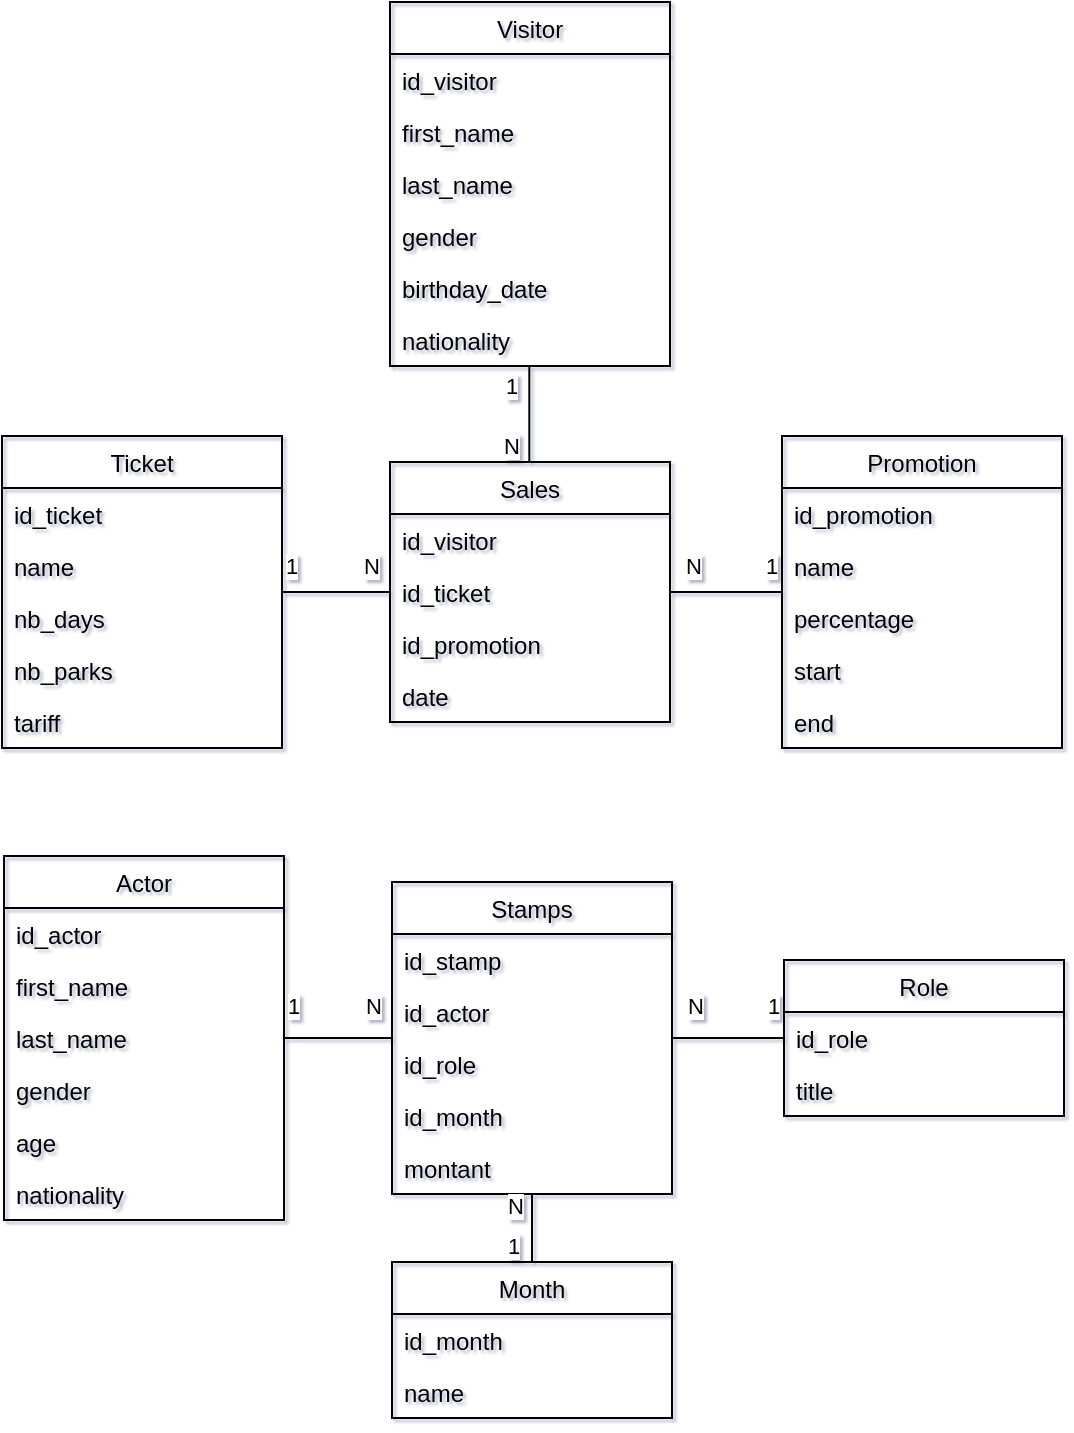 <mxfile version="14.1.1" type="github">
  <diagram id="Gc_nr3nqD1UqylMgdgpt" name="Page-1">
    <mxGraphModel dx="1028" dy="475" grid="0" gridSize="10" guides="1" tooltips="1" connect="1" arrows="1" fold="1" page="1" pageScale="1" pageWidth="827" pageHeight="1169" math="0" shadow="1">
      <root>
        <mxCell id="0" />
        <mxCell id="1" parent="0" />
        <mxCell id="GUK4w0FODhwQLDd7Hjua-1" value="Sales" style="swimlane;fontStyle=0;childLayout=stackLayout;horizontal=1;startSize=26;fillColor=none;horizontalStack=0;resizeParent=1;resizeParentMax=0;resizeLast=0;collapsible=1;marginBottom=0;shadow=0;" parent="1" vertex="1">
          <mxGeometry x="343" y="360" width="140" height="130" as="geometry">
            <mxRectangle x="210" y="180" width="60" height="26" as="alternateBounds" />
          </mxGeometry>
        </mxCell>
        <mxCell id="GUK4w0FODhwQLDd7Hjua-2" value="id_visitor" style="text;strokeColor=none;fillColor=none;align=left;verticalAlign=top;spacingLeft=4;spacingRight=4;overflow=hidden;rotatable=0;points=[[0,0.5],[1,0.5]];portConstraint=eastwest;shadow=0;" parent="GUK4w0FODhwQLDd7Hjua-1" vertex="1">
          <mxGeometry y="26" width="140" height="26" as="geometry" />
        </mxCell>
        <mxCell id="GUK4w0FODhwQLDd7Hjua-3" value="id_ticket" style="text;strokeColor=none;fillColor=none;align=left;verticalAlign=top;spacingLeft=4;spacingRight=4;overflow=hidden;rotatable=0;points=[[0,0.5],[1,0.5]];portConstraint=eastwest;shadow=0;" parent="GUK4w0FODhwQLDd7Hjua-1" vertex="1">
          <mxGeometry y="52" width="140" height="26" as="geometry" />
        </mxCell>
        <mxCell id="GUK4w0FODhwQLDd7Hjua-4" value="id_promotion" style="text;strokeColor=none;fillColor=none;align=left;verticalAlign=top;spacingLeft=4;spacingRight=4;overflow=hidden;rotatable=0;points=[[0,0.5],[1,0.5]];portConstraint=eastwest;shadow=0;" parent="GUK4w0FODhwQLDd7Hjua-1" vertex="1">
          <mxGeometry y="78" width="140" height="26" as="geometry" />
        </mxCell>
        <mxCell id="GUK4w0FODhwQLDd7Hjua-5" value="date" style="text;strokeColor=none;fillColor=none;align=left;verticalAlign=top;spacingLeft=4;spacingRight=4;overflow=hidden;rotatable=0;points=[[0,0.5],[1,0.5]];portConstraint=eastwest;shadow=0;" parent="GUK4w0FODhwQLDd7Hjua-1" vertex="1">
          <mxGeometry y="104" width="140" height="26" as="geometry" />
        </mxCell>
        <mxCell id="GUK4w0FODhwQLDd7Hjua-9" value="Ticket" style="swimlane;fontStyle=0;childLayout=stackLayout;horizontal=1;startSize=26;fillColor=none;horizontalStack=0;resizeParent=1;resizeParentMax=0;resizeLast=0;collapsible=1;marginBottom=0;shadow=0;" parent="1" vertex="1">
          <mxGeometry x="149" y="347" width="140" height="156" as="geometry">
            <mxRectangle x="210" y="180" width="60" height="26" as="alternateBounds" />
          </mxGeometry>
        </mxCell>
        <mxCell id="GUK4w0FODhwQLDd7Hjua-11" value="id_ticket" style="text;strokeColor=none;fillColor=none;align=left;verticalAlign=top;spacingLeft=4;spacingRight=4;overflow=hidden;rotatable=0;points=[[0,0.5],[1,0.5]];portConstraint=eastwest;shadow=0;" parent="GUK4w0FODhwQLDd7Hjua-9" vertex="1">
          <mxGeometry y="26" width="140" height="26" as="geometry" />
        </mxCell>
        <mxCell id="GUK4w0FODhwQLDd7Hjua-10" value="name" style="text;strokeColor=none;fillColor=none;align=left;verticalAlign=top;spacingLeft=4;spacingRight=4;overflow=hidden;rotatable=0;points=[[0,0.5],[1,0.5]];portConstraint=eastwest;shadow=0;" parent="GUK4w0FODhwQLDd7Hjua-9" vertex="1">
          <mxGeometry y="52" width="140" height="26" as="geometry" />
        </mxCell>
        <mxCell id="GUK4w0FODhwQLDd7Hjua-12" value="nb_days" style="text;strokeColor=none;fillColor=none;align=left;verticalAlign=top;spacingLeft=4;spacingRight=4;overflow=hidden;rotatable=0;points=[[0,0.5],[1,0.5]];portConstraint=eastwest;shadow=0;" parent="GUK4w0FODhwQLDd7Hjua-9" vertex="1">
          <mxGeometry y="78" width="140" height="26" as="geometry" />
        </mxCell>
        <mxCell id="GUK4w0FODhwQLDd7Hjua-13" value="nb_parks" style="text;strokeColor=none;fillColor=none;align=left;verticalAlign=top;spacingLeft=4;spacingRight=4;overflow=hidden;rotatable=0;points=[[0,0.5],[1,0.5]];portConstraint=eastwest;shadow=0;" parent="GUK4w0FODhwQLDd7Hjua-9" vertex="1">
          <mxGeometry y="104" width="140" height="26" as="geometry" />
        </mxCell>
        <mxCell id="GUK4w0FODhwQLDd7Hjua-44" value="tariff" style="text;strokeColor=none;fillColor=none;align=left;verticalAlign=top;spacingLeft=4;spacingRight=4;overflow=hidden;rotatable=0;points=[[0,0.5],[1,0.5]];portConstraint=eastwest;shadow=0;" parent="GUK4w0FODhwQLDd7Hjua-9" vertex="1">
          <mxGeometry y="130" width="140" height="26" as="geometry" />
        </mxCell>
        <mxCell id="GUK4w0FODhwQLDd7Hjua-14" value="Promotion" style="swimlane;fontStyle=0;childLayout=stackLayout;horizontal=1;startSize=26;fillColor=none;horizontalStack=0;resizeParent=1;resizeParentMax=0;resizeLast=0;collapsible=1;marginBottom=0;shadow=0;" parent="1" vertex="1">
          <mxGeometry x="539" y="347" width="140" height="156" as="geometry">
            <mxRectangle x="210" y="180" width="60" height="26" as="alternateBounds" />
          </mxGeometry>
        </mxCell>
        <mxCell id="GUK4w0FODhwQLDd7Hjua-15" value="id_promotion" style="text;strokeColor=none;fillColor=none;align=left;verticalAlign=top;spacingLeft=4;spacingRight=4;overflow=hidden;rotatable=0;points=[[0,0.5],[1,0.5]];portConstraint=eastwest;shadow=0;" parent="GUK4w0FODhwQLDd7Hjua-14" vertex="1">
          <mxGeometry y="26" width="140" height="26" as="geometry" />
        </mxCell>
        <mxCell id="GUK4w0FODhwQLDd7Hjua-16" value="name" style="text;strokeColor=none;fillColor=none;align=left;verticalAlign=top;spacingLeft=4;spacingRight=4;overflow=hidden;rotatable=0;points=[[0,0.5],[1,0.5]];portConstraint=eastwest;shadow=0;" parent="GUK4w0FODhwQLDd7Hjua-14" vertex="1">
          <mxGeometry y="52" width="140" height="26" as="geometry" />
        </mxCell>
        <mxCell id="GUK4w0FODhwQLDd7Hjua-17" value="percentage" style="text;strokeColor=none;fillColor=none;align=left;verticalAlign=top;spacingLeft=4;spacingRight=4;overflow=hidden;rotatable=0;points=[[0,0.5],[1,0.5]];portConstraint=eastwest;shadow=0;" parent="GUK4w0FODhwQLDd7Hjua-14" vertex="1">
          <mxGeometry y="78" width="140" height="26" as="geometry" />
        </mxCell>
        <mxCell id="GUK4w0FODhwQLDd7Hjua-18" value="start" style="text;strokeColor=none;fillColor=none;align=left;verticalAlign=top;spacingLeft=4;spacingRight=4;overflow=hidden;rotatable=0;points=[[0,0.5],[1,0.5]];portConstraint=eastwest;shadow=0;" parent="GUK4w0FODhwQLDd7Hjua-14" vertex="1">
          <mxGeometry y="104" width="140" height="26" as="geometry" />
        </mxCell>
        <mxCell id="GUK4w0FODhwQLDd7Hjua-47" value="end" style="text;strokeColor=none;fillColor=none;align=left;verticalAlign=top;spacingLeft=4;spacingRight=4;overflow=hidden;rotatable=0;points=[[0,0.5],[1,0.5]];portConstraint=eastwest;shadow=0;" parent="GUK4w0FODhwQLDd7Hjua-14" vertex="1">
          <mxGeometry y="130" width="140" height="26" as="geometry" />
        </mxCell>
        <mxCell id="GUK4w0FODhwQLDd7Hjua-19" value="Visitor" style="swimlane;fontStyle=0;childLayout=stackLayout;horizontal=1;startSize=26;fillColor=none;horizontalStack=0;resizeParent=1;resizeParentMax=0;resizeLast=0;collapsible=1;marginBottom=0;shadow=0;" parent="1" vertex="1">
          <mxGeometry x="343" y="130" width="140" height="182" as="geometry">
            <mxRectangle x="210" y="180" width="60" height="26" as="alternateBounds" />
          </mxGeometry>
        </mxCell>
        <mxCell id="GUK4w0FODhwQLDd7Hjua-20" value="id_visitor" style="text;strokeColor=none;fillColor=none;align=left;verticalAlign=top;spacingLeft=4;spacingRight=4;overflow=hidden;rotatable=0;points=[[0,0.5],[1,0.5]];portConstraint=eastwest;shadow=0;" parent="GUK4w0FODhwQLDd7Hjua-19" vertex="1">
          <mxGeometry y="26" width="140" height="26" as="geometry" />
        </mxCell>
        <mxCell id="GUK4w0FODhwQLDd7Hjua-21" value="first_name" style="text;strokeColor=none;fillColor=none;align=left;verticalAlign=top;spacingLeft=4;spacingRight=4;overflow=hidden;rotatable=0;points=[[0,0.5],[1,0.5]];portConstraint=eastwest;shadow=0;" parent="GUK4w0FODhwQLDd7Hjua-19" vertex="1">
          <mxGeometry y="52" width="140" height="26" as="geometry" />
        </mxCell>
        <mxCell id="GUK4w0FODhwQLDd7Hjua-22" value="last_name" style="text;strokeColor=none;fillColor=none;align=left;verticalAlign=top;spacingLeft=4;spacingRight=4;overflow=hidden;rotatable=0;points=[[0,0.5],[1,0.5]];portConstraint=eastwest;shadow=0;" parent="GUK4w0FODhwQLDd7Hjua-19" vertex="1">
          <mxGeometry y="78" width="140" height="26" as="geometry" />
        </mxCell>
        <mxCell id="GUK4w0FODhwQLDd7Hjua-23" value="gender" style="text;strokeColor=none;fillColor=none;align=left;verticalAlign=top;spacingLeft=4;spacingRight=4;overflow=hidden;rotatable=0;points=[[0,0.5],[1,0.5]];portConstraint=eastwest;shadow=0;" parent="GUK4w0FODhwQLDd7Hjua-19" vertex="1">
          <mxGeometry y="104" width="140" height="26" as="geometry" />
        </mxCell>
        <mxCell id="GUK4w0FODhwQLDd7Hjua-45" value="birthday_date" style="text;strokeColor=none;fillColor=none;align=left;verticalAlign=top;spacingLeft=4;spacingRight=4;overflow=hidden;rotatable=0;points=[[0,0.5],[1,0.5]];portConstraint=eastwest;shadow=0;" parent="GUK4w0FODhwQLDd7Hjua-19" vertex="1">
          <mxGeometry y="130" width="140" height="26" as="geometry" />
        </mxCell>
        <mxCell id="GUK4w0FODhwQLDd7Hjua-46" value="nationality" style="text;strokeColor=none;fillColor=none;align=left;verticalAlign=top;spacingLeft=4;spacingRight=4;overflow=hidden;rotatable=0;points=[[0,0.5],[1,0.5]];portConstraint=eastwest;shadow=0;" parent="GUK4w0FODhwQLDd7Hjua-19" vertex="1">
          <mxGeometry y="156" width="140" height="26" as="geometry" />
        </mxCell>
        <mxCell id="GUK4w0FODhwQLDd7Hjua-51" value="" style="endArrow=none;html=1;edgeStyle=orthogonalEdgeStyle;shadow=0;" parent="GUK4w0FODhwQLDd7Hjua-19" edge="1">
          <mxGeometry relative="1" as="geometry">
            <mxPoint x="69.66" y="182" as="sourcePoint" />
            <mxPoint x="69.66" y="230" as="targetPoint" />
          </mxGeometry>
        </mxCell>
        <mxCell id="GUK4w0FODhwQLDd7Hjua-52" value="1" style="edgeLabel;resizable=0;html=1;align=left;verticalAlign=bottom;shadow=0;" parent="GUK4w0FODhwQLDd7Hjua-51" connectable="0" vertex="1">
          <mxGeometry x="-1" relative="1" as="geometry">
            <mxPoint x="-13.66" y="18" as="offset" />
          </mxGeometry>
        </mxCell>
        <mxCell id="GUK4w0FODhwQLDd7Hjua-53" value="N" style="edgeLabel;resizable=0;html=1;align=right;verticalAlign=bottom;shadow=0;" parent="GUK4w0FODhwQLDd7Hjua-51" connectable="0" vertex="1">
          <mxGeometry x="1" relative="1" as="geometry">
            <mxPoint x="-3.66" as="offset" />
          </mxGeometry>
        </mxCell>
        <mxCell id="GUK4w0FODhwQLDd7Hjua-24" value="Stamps" style="swimlane;fontStyle=0;childLayout=stackLayout;horizontal=1;startSize=26;fillColor=none;horizontalStack=0;resizeParent=1;resizeParentMax=0;resizeLast=0;collapsible=1;marginBottom=0;shadow=0;" parent="1" vertex="1">
          <mxGeometry x="344" y="570" width="140" height="156" as="geometry">
            <mxRectangle x="210" y="180" width="60" height="26" as="alternateBounds" />
          </mxGeometry>
        </mxCell>
        <mxCell id="GUK4w0FODhwQLDd7Hjua-25" value="id_stamp" style="text;strokeColor=none;fillColor=none;align=left;verticalAlign=top;spacingLeft=4;spacingRight=4;overflow=hidden;rotatable=0;points=[[0,0.5],[1,0.5]];portConstraint=eastwest;shadow=0;" parent="GUK4w0FODhwQLDd7Hjua-24" vertex="1">
          <mxGeometry y="26" width="140" height="26" as="geometry" />
        </mxCell>
        <mxCell id="GUK4w0FODhwQLDd7Hjua-26" value="id_actor" style="text;strokeColor=none;fillColor=none;align=left;verticalAlign=top;spacingLeft=4;spacingRight=4;overflow=hidden;rotatable=0;points=[[0,0.5],[1,0.5]];portConstraint=eastwest;shadow=0;" parent="GUK4w0FODhwQLDd7Hjua-24" vertex="1">
          <mxGeometry y="52" width="140" height="26" as="geometry" />
        </mxCell>
        <mxCell id="GUK4w0FODhwQLDd7Hjua-27" value="id_role" style="text;strokeColor=none;fillColor=none;align=left;verticalAlign=top;spacingLeft=4;spacingRight=4;overflow=hidden;rotatable=0;points=[[0,0.5],[1,0.5]];portConstraint=eastwest;shadow=0;" parent="GUK4w0FODhwQLDd7Hjua-24" vertex="1">
          <mxGeometry y="78" width="140" height="26" as="geometry" />
        </mxCell>
        <mxCell id="GUK4w0FODhwQLDd7Hjua-28" value="id_month" style="text;strokeColor=none;fillColor=none;align=left;verticalAlign=top;spacingLeft=4;spacingRight=4;overflow=hidden;rotatable=0;points=[[0,0.5],[1,0.5]];portConstraint=eastwest;shadow=0;" parent="GUK4w0FODhwQLDd7Hjua-24" vertex="1">
          <mxGeometry y="104" width="140" height="26" as="geometry" />
        </mxCell>
        <mxCell id="GUK4w0FODhwQLDd7Hjua-48" value="montant" style="text;strokeColor=none;fillColor=none;align=left;verticalAlign=top;spacingLeft=4;spacingRight=4;overflow=hidden;rotatable=0;points=[[0,0.5],[1,0.5]];portConstraint=eastwest;shadow=0;" parent="GUK4w0FODhwQLDd7Hjua-24" vertex="1">
          <mxGeometry y="130" width="140" height="26" as="geometry" />
        </mxCell>
        <mxCell id="GUK4w0FODhwQLDd7Hjua-29" value="Role" style="swimlane;fontStyle=0;childLayout=stackLayout;horizontal=1;startSize=26;fillColor=none;horizontalStack=0;resizeParent=1;resizeParentMax=0;resizeLast=0;collapsible=1;marginBottom=0;shadow=0;" parent="1" vertex="1">
          <mxGeometry x="540" y="609" width="140" height="78" as="geometry">
            <mxRectangle x="210" y="180" width="60" height="26" as="alternateBounds" />
          </mxGeometry>
        </mxCell>
        <mxCell id="GUK4w0FODhwQLDd7Hjua-30" value="id_role" style="text;strokeColor=none;fillColor=none;align=left;verticalAlign=top;spacingLeft=4;spacingRight=4;overflow=hidden;rotatable=0;points=[[0,0.5],[1,0.5]];portConstraint=eastwest;shadow=0;" parent="GUK4w0FODhwQLDd7Hjua-29" vertex="1">
          <mxGeometry y="26" width="140" height="26" as="geometry" />
        </mxCell>
        <mxCell id="GUK4w0FODhwQLDd7Hjua-31" value="title" style="text;strokeColor=none;fillColor=none;align=left;verticalAlign=top;spacingLeft=4;spacingRight=4;overflow=hidden;rotatable=0;points=[[0,0.5],[1,0.5]];portConstraint=eastwest;shadow=0;" parent="GUK4w0FODhwQLDd7Hjua-29" vertex="1">
          <mxGeometry y="52" width="140" height="26" as="geometry" />
        </mxCell>
        <mxCell id="GUK4w0FODhwQLDd7Hjua-34" value="Actor" style="swimlane;fontStyle=0;childLayout=stackLayout;horizontal=1;startSize=26;fillColor=none;horizontalStack=0;resizeParent=1;resizeParentMax=0;resizeLast=0;collapsible=1;marginBottom=0;shadow=0;" parent="1" vertex="1">
          <mxGeometry x="150" y="557" width="140" height="182" as="geometry">
            <mxRectangle x="210" y="180" width="60" height="26" as="alternateBounds" />
          </mxGeometry>
        </mxCell>
        <mxCell id="GUK4w0FODhwQLDd7Hjua-35" value="id_actor" style="text;strokeColor=none;fillColor=none;align=left;verticalAlign=top;spacingLeft=4;spacingRight=4;overflow=hidden;rotatable=0;points=[[0,0.5],[1,0.5]];portConstraint=eastwest;shadow=0;" parent="GUK4w0FODhwQLDd7Hjua-34" vertex="1">
          <mxGeometry y="26" width="140" height="26" as="geometry" />
        </mxCell>
        <mxCell id="GUK4w0FODhwQLDd7Hjua-36" value="first_name" style="text;strokeColor=none;fillColor=none;align=left;verticalAlign=top;spacingLeft=4;spacingRight=4;overflow=hidden;rotatable=0;points=[[0,0.5],[1,0.5]];portConstraint=eastwest;shadow=0;" parent="GUK4w0FODhwQLDd7Hjua-34" vertex="1">
          <mxGeometry y="52" width="140" height="26" as="geometry" />
        </mxCell>
        <mxCell id="GUK4w0FODhwQLDd7Hjua-37" value="last_name" style="text;strokeColor=none;fillColor=none;align=left;verticalAlign=top;spacingLeft=4;spacingRight=4;overflow=hidden;rotatable=0;points=[[0,0.5],[1,0.5]];portConstraint=eastwest;shadow=0;" parent="GUK4w0FODhwQLDd7Hjua-34" vertex="1">
          <mxGeometry y="78" width="140" height="26" as="geometry" />
        </mxCell>
        <mxCell id="GUK4w0FODhwQLDd7Hjua-38" value="gender" style="text;strokeColor=none;fillColor=none;align=left;verticalAlign=top;spacingLeft=4;spacingRight=4;overflow=hidden;rotatable=0;points=[[0,0.5],[1,0.5]];portConstraint=eastwest;shadow=0;" parent="GUK4w0FODhwQLDd7Hjua-34" vertex="1">
          <mxGeometry y="104" width="140" height="26" as="geometry" />
        </mxCell>
        <mxCell id="GUK4w0FODhwQLDd7Hjua-50" value="age" style="text;strokeColor=none;fillColor=none;align=left;verticalAlign=top;spacingLeft=4;spacingRight=4;overflow=hidden;rotatable=0;points=[[0,0.5],[1,0.5]];portConstraint=eastwest;shadow=0;" parent="GUK4w0FODhwQLDd7Hjua-34" vertex="1">
          <mxGeometry y="130" width="140" height="26" as="geometry" />
        </mxCell>
        <mxCell id="GUK4w0FODhwQLDd7Hjua-49" value="nationality" style="text;strokeColor=none;fillColor=none;align=left;verticalAlign=top;spacingLeft=4;spacingRight=4;overflow=hidden;rotatable=0;points=[[0,0.5],[1,0.5]];portConstraint=eastwest;shadow=0;" parent="GUK4w0FODhwQLDd7Hjua-34" vertex="1">
          <mxGeometry y="156" width="140" height="26" as="geometry" />
        </mxCell>
        <mxCell id="GUK4w0FODhwQLDd7Hjua-39" value="Month" style="swimlane;fontStyle=0;childLayout=stackLayout;horizontal=1;startSize=26;fillColor=none;horizontalStack=0;resizeParent=1;resizeParentMax=0;resizeLast=0;collapsible=1;marginBottom=0;shadow=0;" parent="1" vertex="1">
          <mxGeometry x="344" y="760" width="140" height="78" as="geometry">
            <mxRectangle x="210" y="180" width="60" height="26" as="alternateBounds" />
          </mxGeometry>
        </mxCell>
        <mxCell id="GUK4w0FODhwQLDd7Hjua-40" value="id_month" style="text;strokeColor=none;fillColor=none;align=left;verticalAlign=top;spacingLeft=4;spacingRight=4;overflow=hidden;rotatable=0;points=[[0,0.5],[1,0.5]];portConstraint=eastwest;shadow=0;" parent="GUK4w0FODhwQLDd7Hjua-39" vertex="1">
          <mxGeometry y="26" width="140" height="26" as="geometry" />
        </mxCell>
        <mxCell id="GUK4w0FODhwQLDd7Hjua-41" value="name" style="text;strokeColor=none;fillColor=none;align=left;verticalAlign=top;spacingLeft=4;spacingRight=4;overflow=hidden;rotatable=0;points=[[0,0.5],[1,0.5]];portConstraint=eastwest;shadow=0;" parent="GUK4w0FODhwQLDd7Hjua-39" vertex="1">
          <mxGeometry y="52" width="140" height="26" as="geometry" />
        </mxCell>
        <mxCell id="GUK4w0FODhwQLDd7Hjua-54" value="" style="endArrow=none;html=1;edgeStyle=orthogonalEdgeStyle;shadow=0;" parent="1" source="GUK4w0FODhwQLDd7Hjua-14" target="GUK4w0FODhwQLDd7Hjua-1" edge="1">
          <mxGeometry relative="1" as="geometry">
            <mxPoint x="766.66" y="372" as="sourcePoint" />
            <mxPoint x="766.66" y="420" as="targetPoint" />
          </mxGeometry>
        </mxCell>
        <mxCell id="GUK4w0FODhwQLDd7Hjua-55" value="1" style="edgeLabel;resizable=0;html=1;align=left;verticalAlign=bottom;shadow=0;" parent="GUK4w0FODhwQLDd7Hjua-54" connectable="0" vertex="1">
          <mxGeometry x="-1" relative="1" as="geometry">
            <mxPoint x="-10" y="-5" as="offset" />
          </mxGeometry>
        </mxCell>
        <mxCell id="GUK4w0FODhwQLDd7Hjua-56" value="N" style="edgeLabel;resizable=0;html=1;align=right;verticalAlign=bottom;shadow=0;" parent="GUK4w0FODhwQLDd7Hjua-54" connectable="0" vertex="1">
          <mxGeometry x="1" relative="1" as="geometry">
            <mxPoint x="16" y="-5" as="offset" />
          </mxGeometry>
        </mxCell>
        <mxCell id="GUK4w0FODhwQLDd7Hjua-60" value="" style="endArrow=none;html=1;edgeStyle=orthogonalEdgeStyle;shadow=0;" parent="1" source="GUK4w0FODhwQLDd7Hjua-9" target="GUK4w0FODhwQLDd7Hjua-1" edge="1">
          <mxGeometry relative="1" as="geometry">
            <mxPoint x="549" y="448" as="sourcePoint" />
            <mxPoint x="493" y="435" as="targetPoint" />
          </mxGeometry>
        </mxCell>
        <mxCell id="GUK4w0FODhwQLDd7Hjua-61" value="1" style="edgeLabel;resizable=0;html=1;align=left;verticalAlign=bottom;shadow=0;" parent="GUK4w0FODhwQLDd7Hjua-60" connectable="0" vertex="1">
          <mxGeometry x="-1" relative="1" as="geometry">
            <mxPoint x="0.34" y="-5" as="offset" />
          </mxGeometry>
        </mxCell>
        <mxCell id="GUK4w0FODhwQLDd7Hjua-62" value="N" style="edgeLabel;resizable=0;html=1;align=right;verticalAlign=bottom;shadow=0;" parent="GUK4w0FODhwQLDd7Hjua-60" connectable="0" vertex="1">
          <mxGeometry x="1" relative="1" as="geometry">
            <mxPoint x="-4.29" y="-5" as="offset" />
          </mxGeometry>
        </mxCell>
        <mxCell id="GUK4w0FODhwQLDd7Hjua-63" value="" style="endArrow=none;html=1;edgeStyle=orthogonalEdgeStyle;shadow=0;" parent="1" source="GUK4w0FODhwQLDd7Hjua-34" target="GUK4w0FODhwQLDd7Hjua-24" edge="1">
          <mxGeometry relative="1" as="geometry">
            <mxPoint x="300" y="368" as="sourcePoint" />
            <mxPoint x="354" y="355" as="targetPoint" />
          </mxGeometry>
        </mxCell>
        <mxCell id="GUK4w0FODhwQLDd7Hjua-64" value="1" style="edgeLabel;resizable=0;html=1;align=left;verticalAlign=bottom;shadow=0;" parent="GUK4w0FODhwQLDd7Hjua-63" connectable="0" vertex="1">
          <mxGeometry x="-1" relative="1" as="geometry">
            <mxPoint y="-8" as="offset" />
          </mxGeometry>
        </mxCell>
        <mxCell id="GUK4w0FODhwQLDd7Hjua-65" value="N" style="edgeLabel;resizable=0;html=1;align=right;verticalAlign=bottom;shadow=0;" parent="GUK4w0FODhwQLDd7Hjua-63" connectable="0" vertex="1">
          <mxGeometry x="1" relative="1" as="geometry">
            <mxPoint x="-4.29" y="-8" as="offset" />
          </mxGeometry>
        </mxCell>
        <mxCell id="GUK4w0FODhwQLDd7Hjua-66" value="" style="endArrow=none;html=1;edgeStyle=orthogonalEdgeStyle;shadow=0;" parent="1" source="GUK4w0FODhwQLDd7Hjua-29" target="GUK4w0FODhwQLDd7Hjua-24" edge="1">
          <mxGeometry relative="1" as="geometry">
            <mxPoint x="300" y="671" as="sourcePoint" />
            <mxPoint x="354" y="658" as="targetPoint" />
          </mxGeometry>
        </mxCell>
        <mxCell id="GUK4w0FODhwQLDd7Hjua-67" value="1" style="edgeLabel;resizable=0;html=1;align=left;verticalAlign=bottom;shadow=0;" parent="GUK4w0FODhwQLDd7Hjua-66" connectable="0" vertex="1">
          <mxGeometry x="-1" relative="1" as="geometry">
            <mxPoint x="-10" y="-8" as="offset" />
          </mxGeometry>
        </mxCell>
        <mxCell id="GUK4w0FODhwQLDd7Hjua-68" value="N" style="edgeLabel;resizable=0;html=1;align=right;verticalAlign=bottom;shadow=0;" parent="GUK4w0FODhwQLDd7Hjua-66" connectable="0" vertex="1">
          <mxGeometry x="1" relative="1" as="geometry">
            <mxPoint x="16" y="-8" as="offset" />
          </mxGeometry>
        </mxCell>
        <mxCell id="GUK4w0FODhwQLDd7Hjua-69" value="" style="endArrow=none;html=1;edgeStyle=orthogonalEdgeStyle;shadow=0;" parent="1" source="GUK4w0FODhwQLDd7Hjua-39" target="GUK4w0FODhwQLDd7Hjua-24" edge="1">
          <mxGeometry relative="1" as="geometry">
            <mxPoint x="550" y="619" as="sourcePoint" />
            <mxPoint x="494" y="658" as="targetPoint" />
          </mxGeometry>
        </mxCell>
        <mxCell id="GUK4w0FODhwQLDd7Hjua-70" value="1" style="edgeLabel;resizable=0;html=1;align=left;verticalAlign=bottom;shadow=0;" parent="GUK4w0FODhwQLDd7Hjua-69" connectable="0" vertex="1">
          <mxGeometry x="-1" relative="1" as="geometry">
            <mxPoint x="-14" as="offset" />
          </mxGeometry>
        </mxCell>
        <mxCell id="GUK4w0FODhwQLDd7Hjua-71" value="N" style="edgeLabel;resizable=0;html=1;align=right;verticalAlign=bottom;shadow=0;" parent="GUK4w0FODhwQLDd7Hjua-69" connectable="0" vertex="1">
          <mxGeometry x="1" relative="1" as="geometry">
            <mxPoint x="-4" y="14.29" as="offset" />
          </mxGeometry>
        </mxCell>
      </root>
    </mxGraphModel>
  </diagram>
</mxfile>
